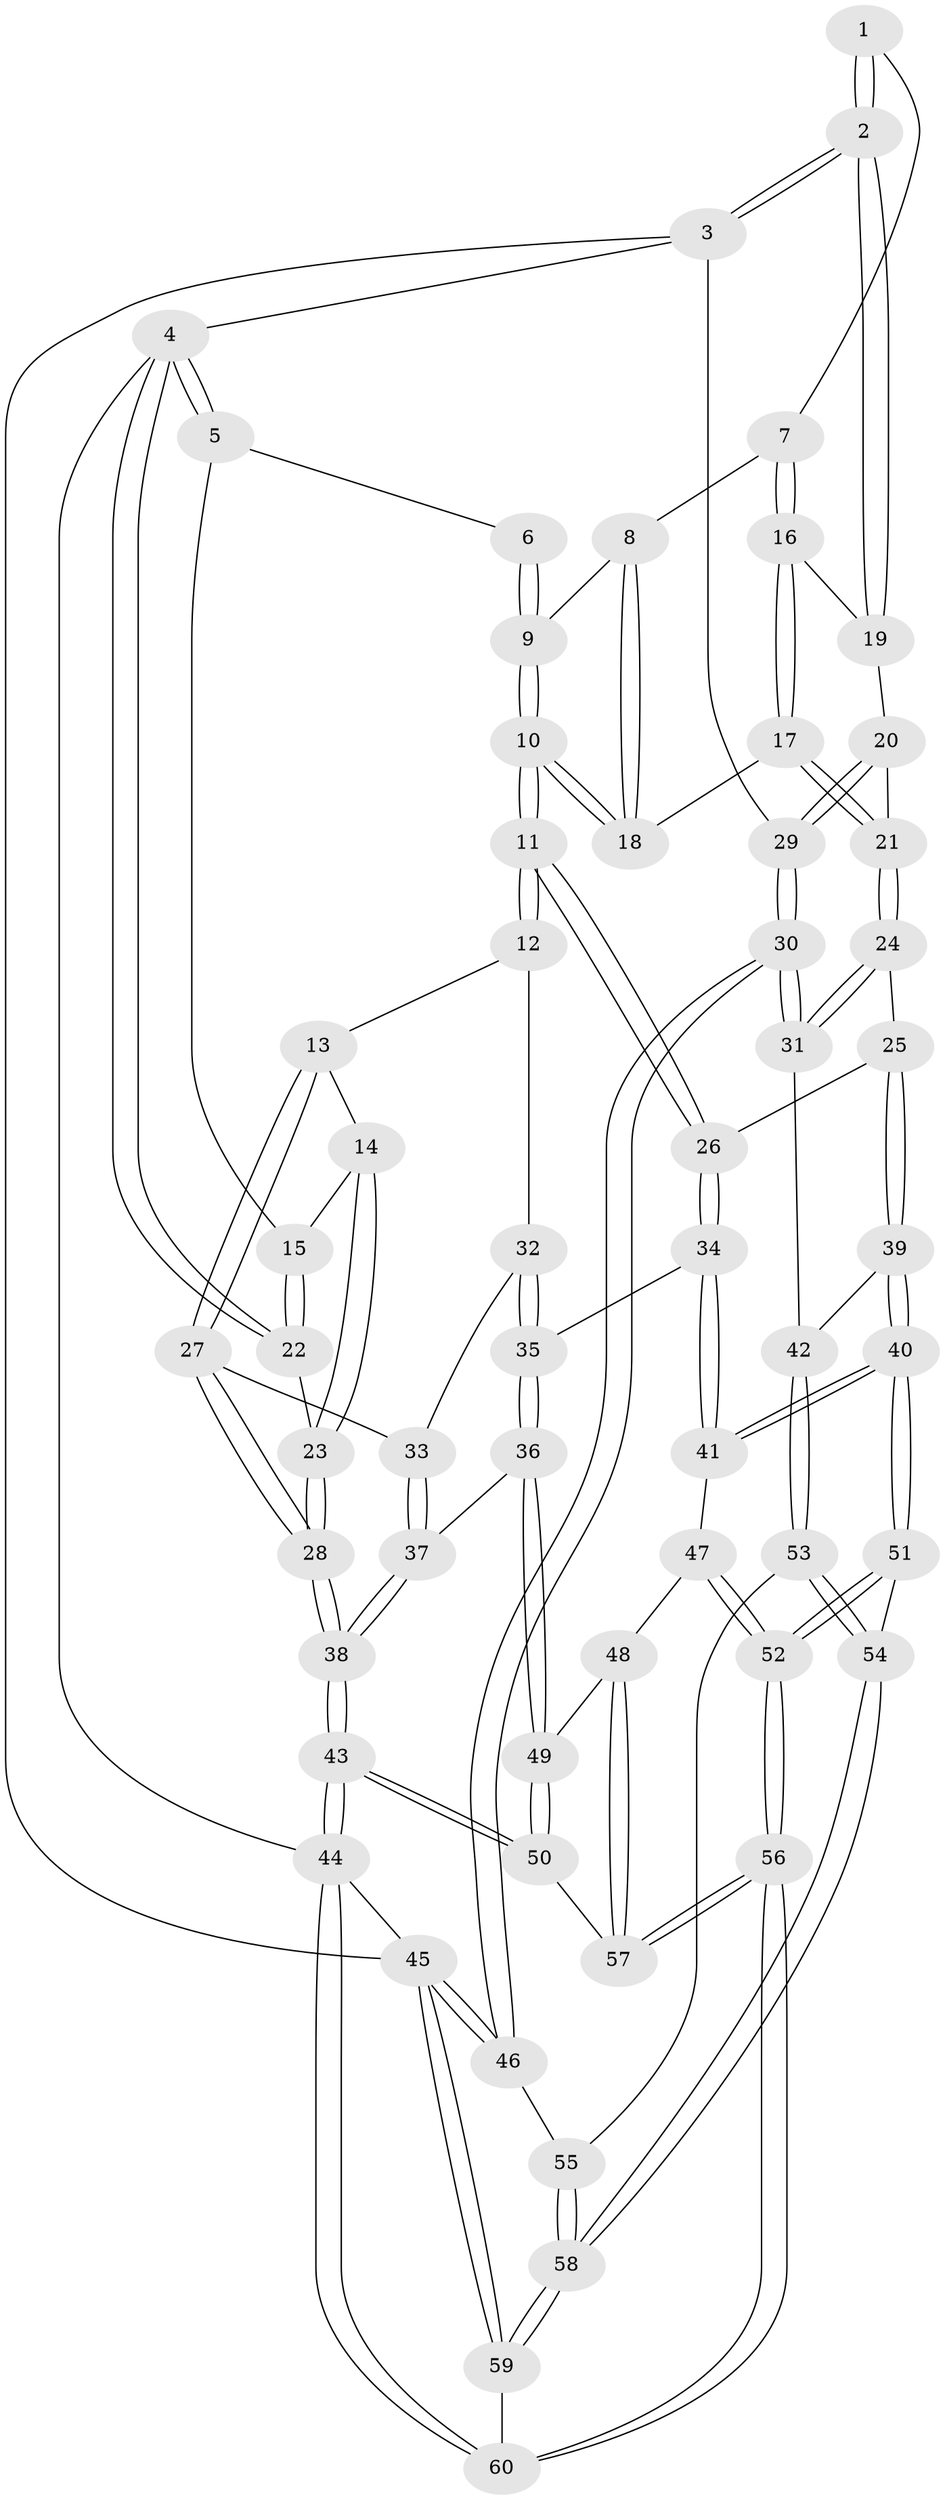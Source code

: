 // Generated by graph-tools (version 1.1) at 2025/17/03/09/25 04:17:17]
// undirected, 60 vertices, 147 edges
graph export_dot {
graph [start="1"]
  node [color=gray90,style=filled];
  1 [pos="+0.8365313087754117+0"];
  2 [pos="+1+0"];
  3 [pos="+1+0"];
  4 [pos="+0+0"];
  5 [pos="+0.3620957412558306+0"];
  6 [pos="+0.45327127700343045+0"];
  7 [pos="+0.7796895987179008+0"];
  8 [pos="+0.6908056823847935+0.03580249094507462"];
  9 [pos="+0.5469345048761821+0.005640079499105523"];
  10 [pos="+0.5687386432463472+0.20783713428068096"];
  11 [pos="+0.5247212959523386+0.26313945430860347"];
  12 [pos="+0.44255363572313344+0.25917544130183356"];
  13 [pos="+0.36614154688050465+0.19198721308998656"];
  14 [pos="+0.29350592222884464+0.0659051058803992"];
  15 [pos="+0.2935156424538143+0.06528105481096463"];
  16 [pos="+0.800610251743225+0.08798349100802369"];
  17 [pos="+0.6822936396242736+0.18520909608315508"];
  18 [pos="+0.6375936414610016+0.18797308862897769"];
  19 [pos="+0.828181393859751+0.10508732672202774"];
  20 [pos="+0.9582242123618445+0.21335746882650766"];
  21 [pos="+0.8512377738449739+0.300417159051987"];
  22 [pos="+0+0"];
  23 [pos="+0+0.2945131635485324"];
  24 [pos="+0.8185573929536689+0.38572697010239987"];
  25 [pos="+0.6545468752986021+0.4132059615601391"];
  26 [pos="+0.5895210037228902+0.38589417828613853"];
  27 [pos="+0.10249770242804458+0.32359250886457364"];
  28 [pos="+0+0.30051215535831427"];
  29 [pos="+1+0.16932573630443715"];
  30 [pos="+1+0.601703375461176"];
  31 [pos="+0.9253451052013101+0.5522397648105141"];
  32 [pos="+0.3908497060414043+0.320029849048012"];
  33 [pos="+0.20049371860614063+0.36912037079623433"];
  34 [pos="+0.49861406814042175+0.5364873380119459"];
  35 [pos="+0.3404586970676401+0.5195809629255216"];
  36 [pos="+0.3079964439695933+0.5384527010249455"];
  37 [pos="+0.290075700609193+0.5229477054615903"];
  38 [pos="+0+0.4672733650840813"];
  39 [pos="+0.7020668256654048+0.5923119671931668"];
  40 [pos="+0.5807094373961885+0.6498326608258671"];
  41 [pos="+0.5106991264963952+0.5693305020064034"];
  42 [pos="+0.7927666695826191+0.6297166575953205"];
  43 [pos="+0+0.8482741131246953"];
  44 [pos="+0+1"];
  45 [pos="+1+1"];
  46 [pos="+1+0.6740411741062822"];
  47 [pos="+0.41485373258263364+0.6772845925116974"];
  48 [pos="+0.32810905124801+0.6697698783897281"];
  49 [pos="+0.2773830607676833+0.6393487239426905"];
  50 [pos="+0.013310333693522459+0.8138822132096072"];
  51 [pos="+0.5621307386696902+0.8146300074223087"];
  52 [pos="+0.5603427319790129+0.8159719450711594"];
  53 [pos="+0.7719257370593361+0.7672545747024215"];
  54 [pos="+0.7058911993134008+0.8160162668995857"];
  55 [pos="+0.9124012465198925+0.8238993204050782"];
  56 [pos="+0.4698918323693499+0.9359635606504452"];
  57 [pos="+0.43969108466718304+0.9198467927802695"];
  58 [pos="+0.8535937590925238+1"];
  59 [pos="+0.8667608502517886+1"];
  60 [pos="+0.49887844587039265+1"];
  1 -- 2;
  1 -- 2;
  1 -- 7;
  2 -- 3;
  2 -- 3;
  2 -- 19;
  2 -- 19;
  3 -- 4;
  3 -- 29;
  3 -- 45;
  4 -- 5;
  4 -- 5;
  4 -- 22;
  4 -- 22;
  4 -- 44;
  5 -- 6;
  5 -- 15;
  6 -- 9;
  6 -- 9;
  7 -- 8;
  7 -- 16;
  7 -- 16;
  8 -- 9;
  8 -- 18;
  8 -- 18;
  9 -- 10;
  9 -- 10;
  10 -- 11;
  10 -- 11;
  10 -- 18;
  10 -- 18;
  11 -- 12;
  11 -- 12;
  11 -- 26;
  11 -- 26;
  12 -- 13;
  12 -- 32;
  13 -- 14;
  13 -- 27;
  13 -- 27;
  14 -- 15;
  14 -- 23;
  14 -- 23;
  15 -- 22;
  15 -- 22;
  16 -- 17;
  16 -- 17;
  16 -- 19;
  17 -- 18;
  17 -- 21;
  17 -- 21;
  19 -- 20;
  20 -- 21;
  20 -- 29;
  20 -- 29;
  21 -- 24;
  21 -- 24;
  22 -- 23;
  23 -- 28;
  23 -- 28;
  24 -- 25;
  24 -- 31;
  24 -- 31;
  25 -- 26;
  25 -- 39;
  25 -- 39;
  26 -- 34;
  26 -- 34;
  27 -- 28;
  27 -- 28;
  27 -- 33;
  28 -- 38;
  28 -- 38;
  29 -- 30;
  29 -- 30;
  30 -- 31;
  30 -- 31;
  30 -- 46;
  30 -- 46;
  31 -- 42;
  32 -- 33;
  32 -- 35;
  32 -- 35;
  33 -- 37;
  33 -- 37;
  34 -- 35;
  34 -- 41;
  34 -- 41;
  35 -- 36;
  35 -- 36;
  36 -- 37;
  36 -- 49;
  36 -- 49;
  37 -- 38;
  37 -- 38;
  38 -- 43;
  38 -- 43;
  39 -- 40;
  39 -- 40;
  39 -- 42;
  40 -- 41;
  40 -- 41;
  40 -- 51;
  40 -- 51;
  41 -- 47;
  42 -- 53;
  42 -- 53;
  43 -- 44;
  43 -- 44;
  43 -- 50;
  43 -- 50;
  44 -- 60;
  44 -- 60;
  44 -- 45;
  45 -- 46;
  45 -- 46;
  45 -- 59;
  45 -- 59;
  46 -- 55;
  47 -- 48;
  47 -- 52;
  47 -- 52;
  48 -- 49;
  48 -- 57;
  48 -- 57;
  49 -- 50;
  49 -- 50;
  50 -- 57;
  51 -- 52;
  51 -- 52;
  51 -- 54;
  52 -- 56;
  52 -- 56;
  53 -- 54;
  53 -- 54;
  53 -- 55;
  54 -- 58;
  54 -- 58;
  55 -- 58;
  55 -- 58;
  56 -- 57;
  56 -- 57;
  56 -- 60;
  56 -- 60;
  58 -- 59;
  58 -- 59;
  59 -- 60;
}
